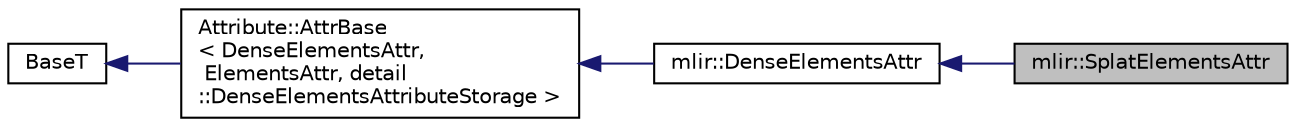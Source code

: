digraph "mlir::SplatElementsAttr"
{
  bgcolor="transparent";
  edge [fontname="Helvetica",fontsize="10",labelfontname="Helvetica",labelfontsize="10"];
  node [fontname="Helvetica",fontsize="10",shape=record];
  rankdir="LR";
  Node4 [label="mlir::SplatElementsAttr",height=0.2,width=0.4,color="black", fillcolor="grey75", style="filled", fontcolor="black"];
  Node5 -> Node4 [dir="back",color="midnightblue",fontsize="10",style="solid",fontname="Helvetica"];
  Node5 [label="mlir::DenseElementsAttr",height=0.2,width=0.4,color="black",URL="$classmlir_1_1DenseElementsAttr.html",tooltip="An attribute that represents a reference to a dense vector or tensor object. "];
  Node6 -> Node5 [dir="back",color="midnightblue",fontsize="10",style="solid",fontname="Helvetica"];
  Node6 [label="Attribute::AttrBase\l\< DenseElementsAttr,\l ElementsAttr, detail\l::DenseElementsAttributeStorage \>",height=0.2,width=0.4,color="black",URL="$classmlir_1_1detail_1_1StorageUserBase.html",tooltip="Utility class for implementing users of storage classes uniqued by a StorageUniquer. "];
  Node7 -> Node6 [dir="back",color="midnightblue",fontsize="10",style="solid",fontname="Helvetica"];
  Node7 [label="BaseT",height=0.2,width=0.4,color="black",URL="$classBaseT.html"];
}
